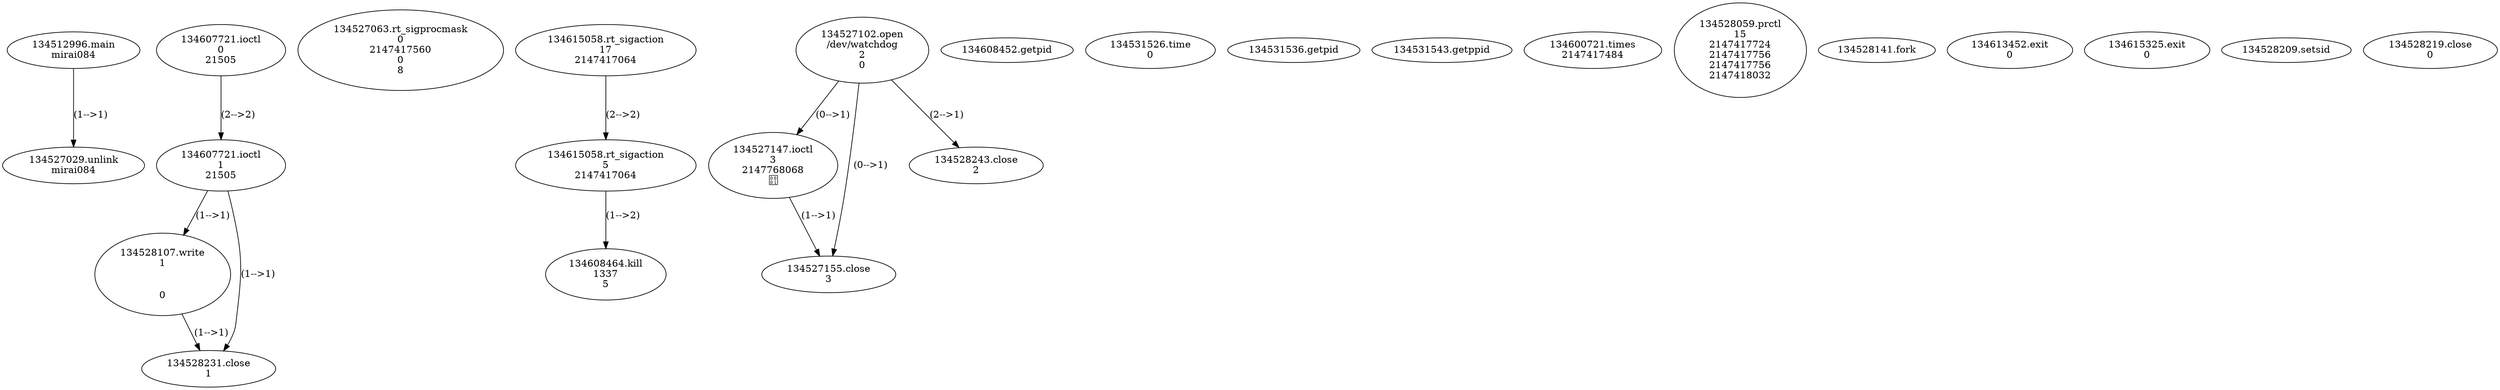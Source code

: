 // Global SCDG with merge call
digraph {
	0 [label="134512996.main
mirai084"]
	1 [label="134607721.ioctl
0
21505
"]
	2 [label="134607721.ioctl
1
21505
"]
	1 -> 2 [label="(2-->2)"]
	3 [label="134527029.unlink
mirai084"]
	0 -> 3 [label="(1-->1)"]
	4 [label="134527063.rt_sigprocmask
0
2147417560
0
8"]
	5 [label="134615058.rt_sigaction
17
2147417064"]
	6 [label="134615058.rt_sigaction
5
2147417064"]
	5 -> 6 [label="(2-->2)"]
	7 [label="134527102.open
/dev/watchdog
2
0"]
	8 [label="134527147.ioctl
3
2147768068
"]
	7 -> 8 [label="(0-->1)"]
	9 [label="134527155.close
3"]
	7 -> 9 [label="(0-->1)"]
	8 -> 9 [label="(1-->1)"]
	10 [label="134608452.getpid
"]
	11 [label="134608464.kill
1337
5"]
	6 -> 11 [label="(1-->2)"]
	12 [label="134531526.time
0"]
	13 [label="134531536.getpid
"]
	14 [label="134531543.getppid
"]
	15 [label="134600721.times
2147417484"]
	16 [label="134528059.prctl
15
2147417724
2147417756
2147417756
2147418032"]
	17 [label="134528107.write
1


0"]
	2 -> 17 [label="(1-->1)"]
	18 [label="134528141.fork
"]
	19 [label="134613452.exit
0"]
	20 [label="134615325.exit
0"]
	21 [label="134528209.setsid
"]
	22 [label="134528219.close
0"]
	23 [label="134528231.close
1"]
	2 -> 23 [label="(1-->1)"]
	17 -> 23 [label="(1-->1)"]
	24 [label="134528243.close
2"]
	7 -> 24 [label="(2-->1)"]
}
